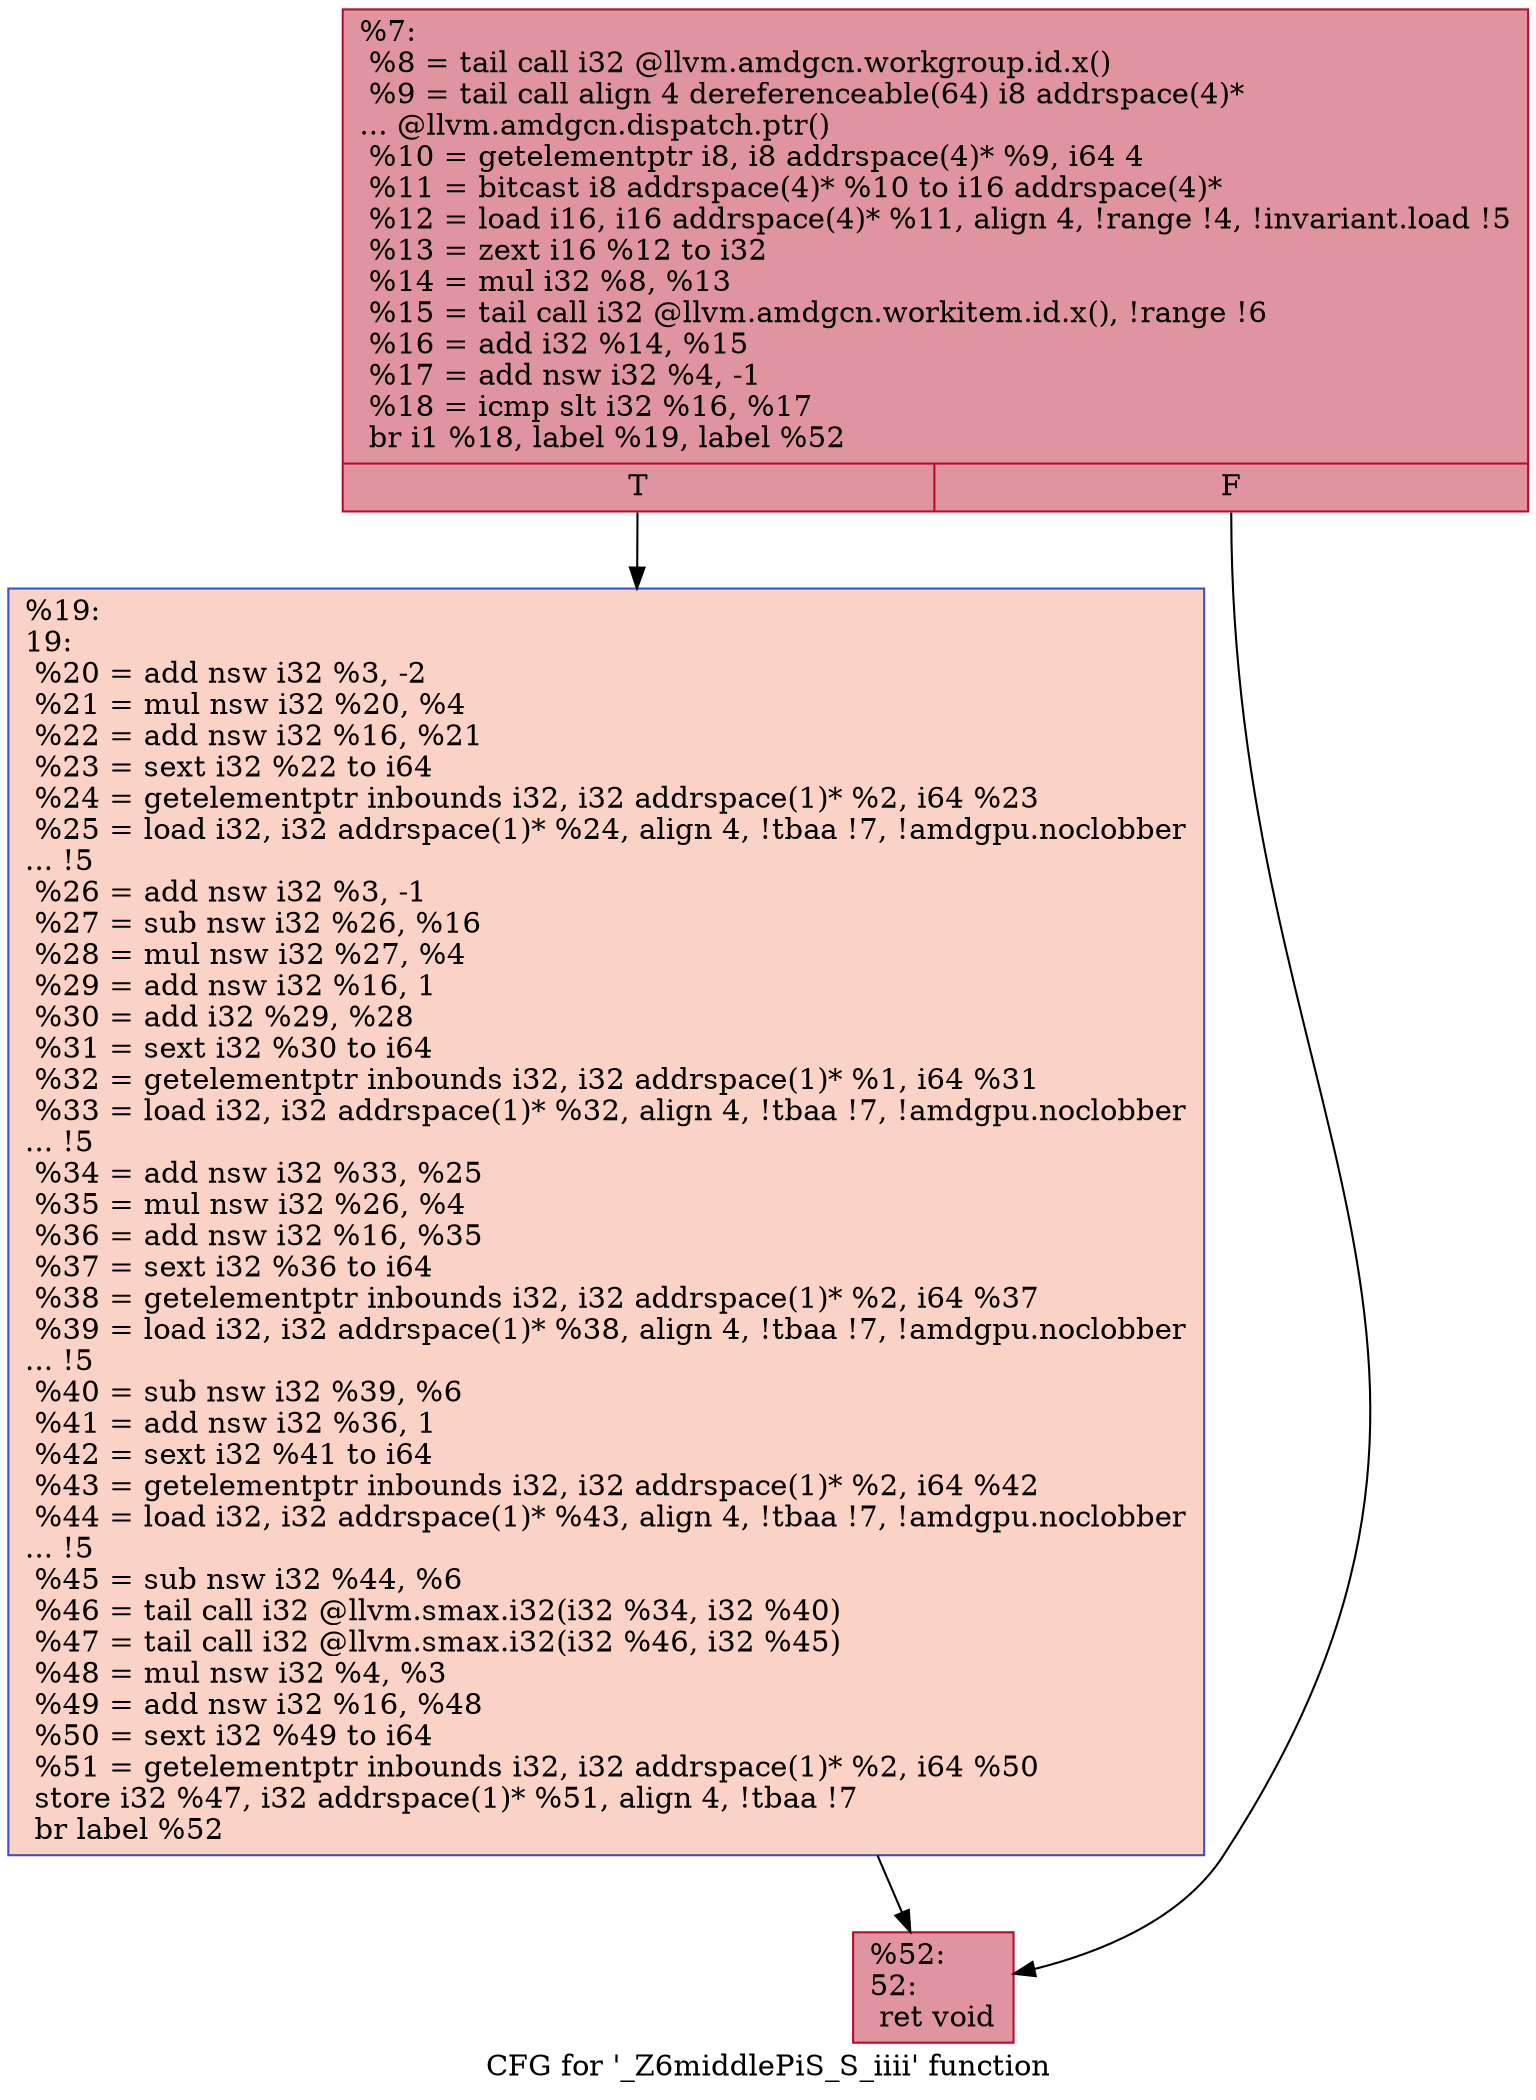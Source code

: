 digraph "CFG for '_Z6middlePiS_S_iiii' function" {
	label="CFG for '_Z6middlePiS_S_iiii' function";

	Node0x61cb680 [shape=record,color="#b70d28ff", style=filled, fillcolor="#b70d2870",label="{%7:\l  %8 = tail call i32 @llvm.amdgcn.workgroup.id.x()\l  %9 = tail call align 4 dereferenceable(64) i8 addrspace(4)*\l... @llvm.amdgcn.dispatch.ptr()\l  %10 = getelementptr i8, i8 addrspace(4)* %9, i64 4\l  %11 = bitcast i8 addrspace(4)* %10 to i16 addrspace(4)*\l  %12 = load i16, i16 addrspace(4)* %11, align 4, !range !4, !invariant.load !5\l  %13 = zext i16 %12 to i32\l  %14 = mul i32 %8, %13\l  %15 = tail call i32 @llvm.amdgcn.workitem.id.x(), !range !6\l  %16 = add i32 %14, %15\l  %17 = add nsw i32 %4, -1\l  %18 = icmp slt i32 %16, %17\l  br i1 %18, label %19, label %52\l|{<s0>T|<s1>F}}"];
	Node0x61cb680:s0 -> Node0x61cd640;
	Node0x61cb680:s1 -> Node0x61cd6d0;
	Node0x61cd640 [shape=record,color="#3d50c3ff", style=filled, fillcolor="#f59c7d70",label="{%19:\l19:                                               \l  %20 = add nsw i32 %3, -2\l  %21 = mul nsw i32 %20, %4\l  %22 = add nsw i32 %16, %21\l  %23 = sext i32 %22 to i64\l  %24 = getelementptr inbounds i32, i32 addrspace(1)* %2, i64 %23\l  %25 = load i32, i32 addrspace(1)* %24, align 4, !tbaa !7, !amdgpu.noclobber\l... !5\l  %26 = add nsw i32 %3, -1\l  %27 = sub nsw i32 %26, %16\l  %28 = mul nsw i32 %27, %4\l  %29 = add nsw i32 %16, 1\l  %30 = add i32 %29, %28\l  %31 = sext i32 %30 to i64\l  %32 = getelementptr inbounds i32, i32 addrspace(1)* %1, i64 %31\l  %33 = load i32, i32 addrspace(1)* %32, align 4, !tbaa !7, !amdgpu.noclobber\l... !5\l  %34 = add nsw i32 %33, %25\l  %35 = mul nsw i32 %26, %4\l  %36 = add nsw i32 %16, %35\l  %37 = sext i32 %36 to i64\l  %38 = getelementptr inbounds i32, i32 addrspace(1)* %2, i64 %37\l  %39 = load i32, i32 addrspace(1)* %38, align 4, !tbaa !7, !amdgpu.noclobber\l... !5\l  %40 = sub nsw i32 %39, %6\l  %41 = add nsw i32 %36, 1\l  %42 = sext i32 %41 to i64\l  %43 = getelementptr inbounds i32, i32 addrspace(1)* %2, i64 %42\l  %44 = load i32, i32 addrspace(1)* %43, align 4, !tbaa !7, !amdgpu.noclobber\l... !5\l  %45 = sub nsw i32 %44, %6\l  %46 = tail call i32 @llvm.smax.i32(i32 %34, i32 %40)\l  %47 = tail call i32 @llvm.smax.i32(i32 %46, i32 %45)\l  %48 = mul nsw i32 %4, %3\l  %49 = add nsw i32 %16, %48\l  %50 = sext i32 %49 to i64\l  %51 = getelementptr inbounds i32, i32 addrspace(1)* %2, i64 %50\l  store i32 %47, i32 addrspace(1)* %51, align 4, !tbaa !7\l  br label %52\l}"];
	Node0x61cd640 -> Node0x61cd6d0;
	Node0x61cd6d0 [shape=record,color="#b70d28ff", style=filled, fillcolor="#b70d2870",label="{%52:\l52:                                               \l  ret void\l}"];
}
